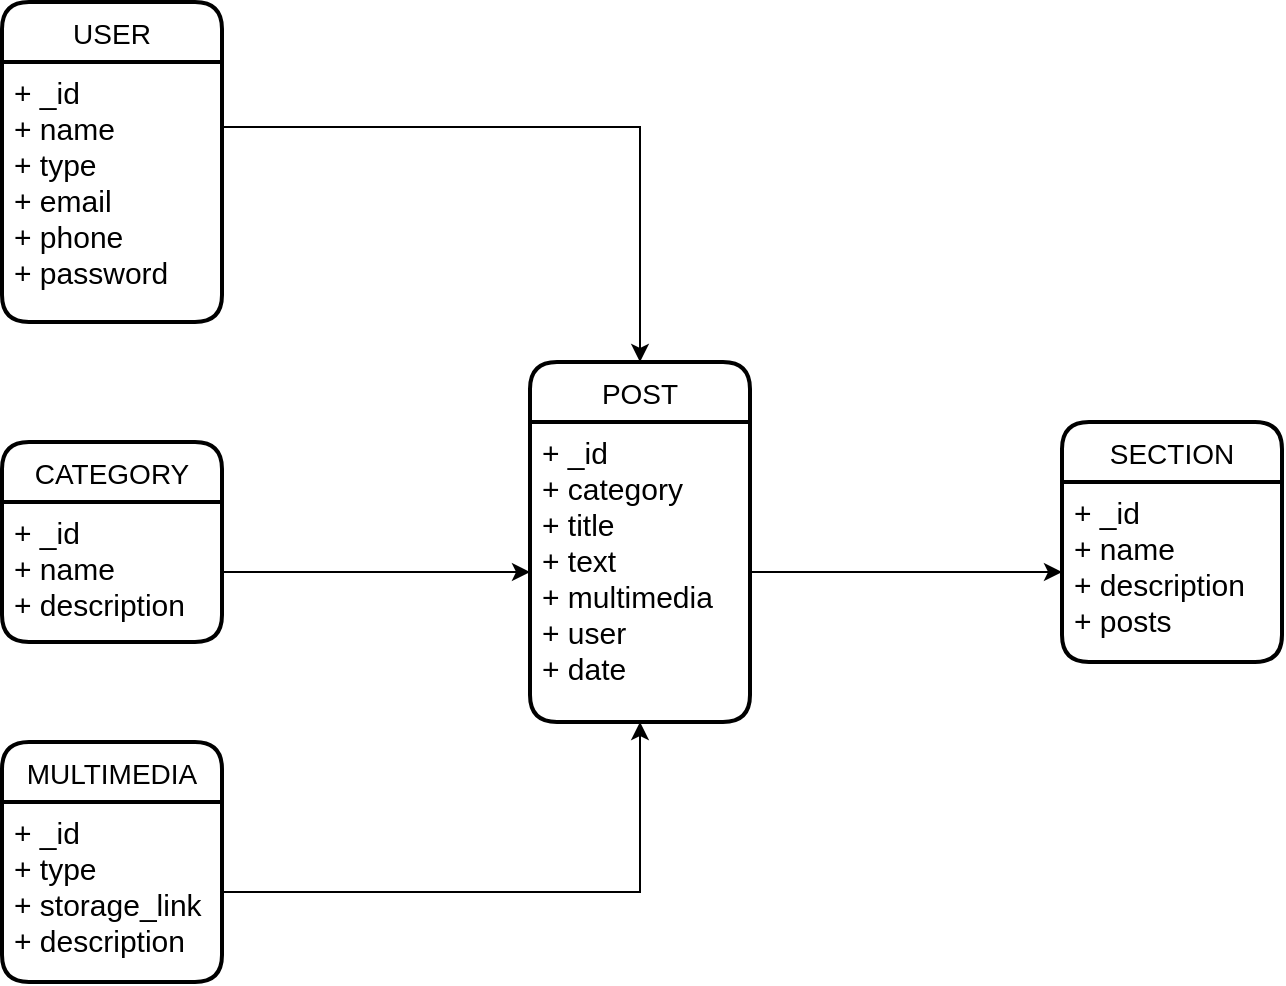 <mxfile version="14.4.3" type="device"><diagram id="qNMkl7ULt_clavlmIO4r" name="Página-1"><mxGraphModel dx="1422" dy="822" grid="1" gridSize="10" guides="1" tooltips="1" connect="1" arrows="1" fold="1" page="1" pageScale="1" pageWidth="1169" pageHeight="827" math="0" shadow="0"><root><mxCell id="0"/><mxCell id="1" parent="0"/><mxCell id="5HrRBNJI18x64RaPdp5--5" value="USER" style="swimlane;childLayout=stackLayout;horizontal=1;startSize=30;horizontalStack=0;rounded=1;fontSize=14;fontStyle=0;strokeWidth=2;resizeParent=0;resizeLast=1;shadow=0;dashed=0;align=center;fillColor=#FFFFFF;" vertex="1" parent="1"><mxGeometry x="240" y="140" width="110" height="160" as="geometry"/></mxCell><mxCell id="5HrRBNJI18x64RaPdp5--6" value="+ _id&#10;+ name&#10;+ type&#10;+ email&#10;+ phone&#10;+ password" style="align=left;strokeColor=none;fillColor=none;spacingLeft=4;fontSize=15;verticalAlign=top;resizable=0;rotatable=0;part=1;" vertex="1" parent="5HrRBNJI18x64RaPdp5--5"><mxGeometry y="30" width="110" height="130" as="geometry"/></mxCell><mxCell id="5HrRBNJI18x64RaPdp5--7" value="POST" style="swimlane;childLayout=stackLayout;horizontal=1;startSize=30;horizontalStack=0;rounded=1;fontSize=14;fontStyle=0;strokeWidth=2;resizeParent=0;resizeLast=1;shadow=0;dashed=0;align=center;fillColor=#FFFFFF;" vertex="1" parent="1"><mxGeometry x="504" y="320" width="110" height="180" as="geometry"/></mxCell><mxCell id="5HrRBNJI18x64RaPdp5--8" value="+ _id&#10;+ category&#10;+ title&#10;+ text&#10;+ multimedia&#10;+ user&#10;+ date" style="align=left;strokeColor=none;fillColor=none;spacingLeft=4;fontSize=15;verticalAlign=top;resizable=0;rotatable=0;part=1;" vertex="1" parent="5HrRBNJI18x64RaPdp5--7"><mxGeometry y="30" width="110" height="150" as="geometry"/></mxCell><mxCell id="5HrRBNJI18x64RaPdp5--9" value="MULTIMEDIA" style="swimlane;childLayout=stackLayout;horizontal=1;startSize=30;horizontalStack=0;rounded=1;fontSize=14;fontStyle=0;strokeWidth=2;resizeParent=0;resizeLast=1;shadow=0;dashed=0;align=center;fillColor=#FFFFFF;" vertex="1" parent="1"><mxGeometry x="240" y="510" width="110" height="120" as="geometry"/></mxCell><mxCell id="5HrRBNJI18x64RaPdp5--10" value="+ _id&#10;+ type&#10;+ storage_link&#10;+ description" style="align=left;strokeColor=none;fillColor=none;spacingLeft=4;fontSize=15;verticalAlign=top;resizable=0;rotatable=0;part=1;" vertex="1" parent="5HrRBNJI18x64RaPdp5--9"><mxGeometry y="30" width="110" height="90" as="geometry"/></mxCell><mxCell id="5HrRBNJI18x64RaPdp5--11" value="CATEGORY" style="swimlane;childLayout=stackLayout;horizontal=1;startSize=30;horizontalStack=0;rounded=1;fontSize=14;fontStyle=0;strokeWidth=2;resizeParent=0;resizeLast=1;shadow=0;dashed=0;align=center;fillColor=#FFFFFF;" vertex="1" parent="1"><mxGeometry x="240" y="360" width="110" height="100" as="geometry"/></mxCell><mxCell id="5HrRBNJI18x64RaPdp5--12" value="+ _id&#10;+ name&#10;+ description" style="align=left;strokeColor=none;fillColor=none;spacingLeft=4;fontSize=15;verticalAlign=top;resizable=0;rotatable=0;part=1;" vertex="1" parent="5HrRBNJI18x64RaPdp5--11"><mxGeometry y="30" width="110" height="70" as="geometry"/></mxCell><mxCell id="5HrRBNJI18x64RaPdp5--15" value="SECTION" style="swimlane;childLayout=stackLayout;horizontal=1;startSize=30;horizontalStack=0;rounded=1;fontSize=14;fontStyle=0;strokeWidth=2;resizeParent=0;resizeLast=1;shadow=0;dashed=0;align=center;fillColor=#FFFFFF;" vertex="1" parent="1"><mxGeometry x="770" y="350" width="110" height="120" as="geometry"/></mxCell><mxCell id="5HrRBNJI18x64RaPdp5--16" value="+ _id&#10;+ name&#10;+ description&#10;+ posts" style="align=left;strokeColor=none;fillColor=none;spacingLeft=4;fontSize=15;verticalAlign=top;resizable=0;rotatable=0;part=1;" vertex="1" parent="5HrRBNJI18x64RaPdp5--15"><mxGeometry y="30" width="110" height="90" as="geometry"/></mxCell><mxCell id="5HrRBNJI18x64RaPdp5--18" style="edgeStyle=orthogonalEdgeStyle;rounded=0;orthogonalLoop=1;jettySize=auto;html=1;exitX=1;exitY=0.25;exitDx=0;exitDy=0;entryX=0.5;entryY=0;entryDx=0;entryDy=0;fontSize=15;" edge="1" parent="1" source="5HrRBNJI18x64RaPdp5--6" target="5HrRBNJI18x64RaPdp5--7"><mxGeometry relative="1" as="geometry"/></mxCell><mxCell id="5HrRBNJI18x64RaPdp5--19" style="edgeStyle=orthogonalEdgeStyle;rounded=0;orthogonalLoop=1;jettySize=auto;html=1;exitX=1;exitY=0.5;exitDx=0;exitDy=0;entryX=0;entryY=0.5;entryDx=0;entryDy=0;fontSize=15;" edge="1" parent="1" source="5HrRBNJI18x64RaPdp5--12" target="5HrRBNJI18x64RaPdp5--8"><mxGeometry relative="1" as="geometry"/></mxCell><mxCell id="5HrRBNJI18x64RaPdp5--21" style="edgeStyle=orthogonalEdgeStyle;rounded=0;orthogonalLoop=1;jettySize=auto;html=1;exitX=1;exitY=0.5;exitDx=0;exitDy=0;entryX=0.5;entryY=1;entryDx=0;entryDy=0;fontSize=15;" edge="1" parent="1" source="5HrRBNJI18x64RaPdp5--10" target="5HrRBNJI18x64RaPdp5--8"><mxGeometry relative="1" as="geometry"/></mxCell><mxCell id="5HrRBNJI18x64RaPdp5--22" style="edgeStyle=orthogonalEdgeStyle;rounded=0;orthogonalLoop=1;jettySize=auto;html=1;exitX=1;exitY=0.5;exitDx=0;exitDy=0;entryX=0;entryY=0.5;entryDx=0;entryDy=0;fontSize=15;" edge="1" parent="1" source="5HrRBNJI18x64RaPdp5--8" target="5HrRBNJI18x64RaPdp5--16"><mxGeometry relative="1" as="geometry"/></mxCell></root></mxGraphModel></diagram></mxfile>